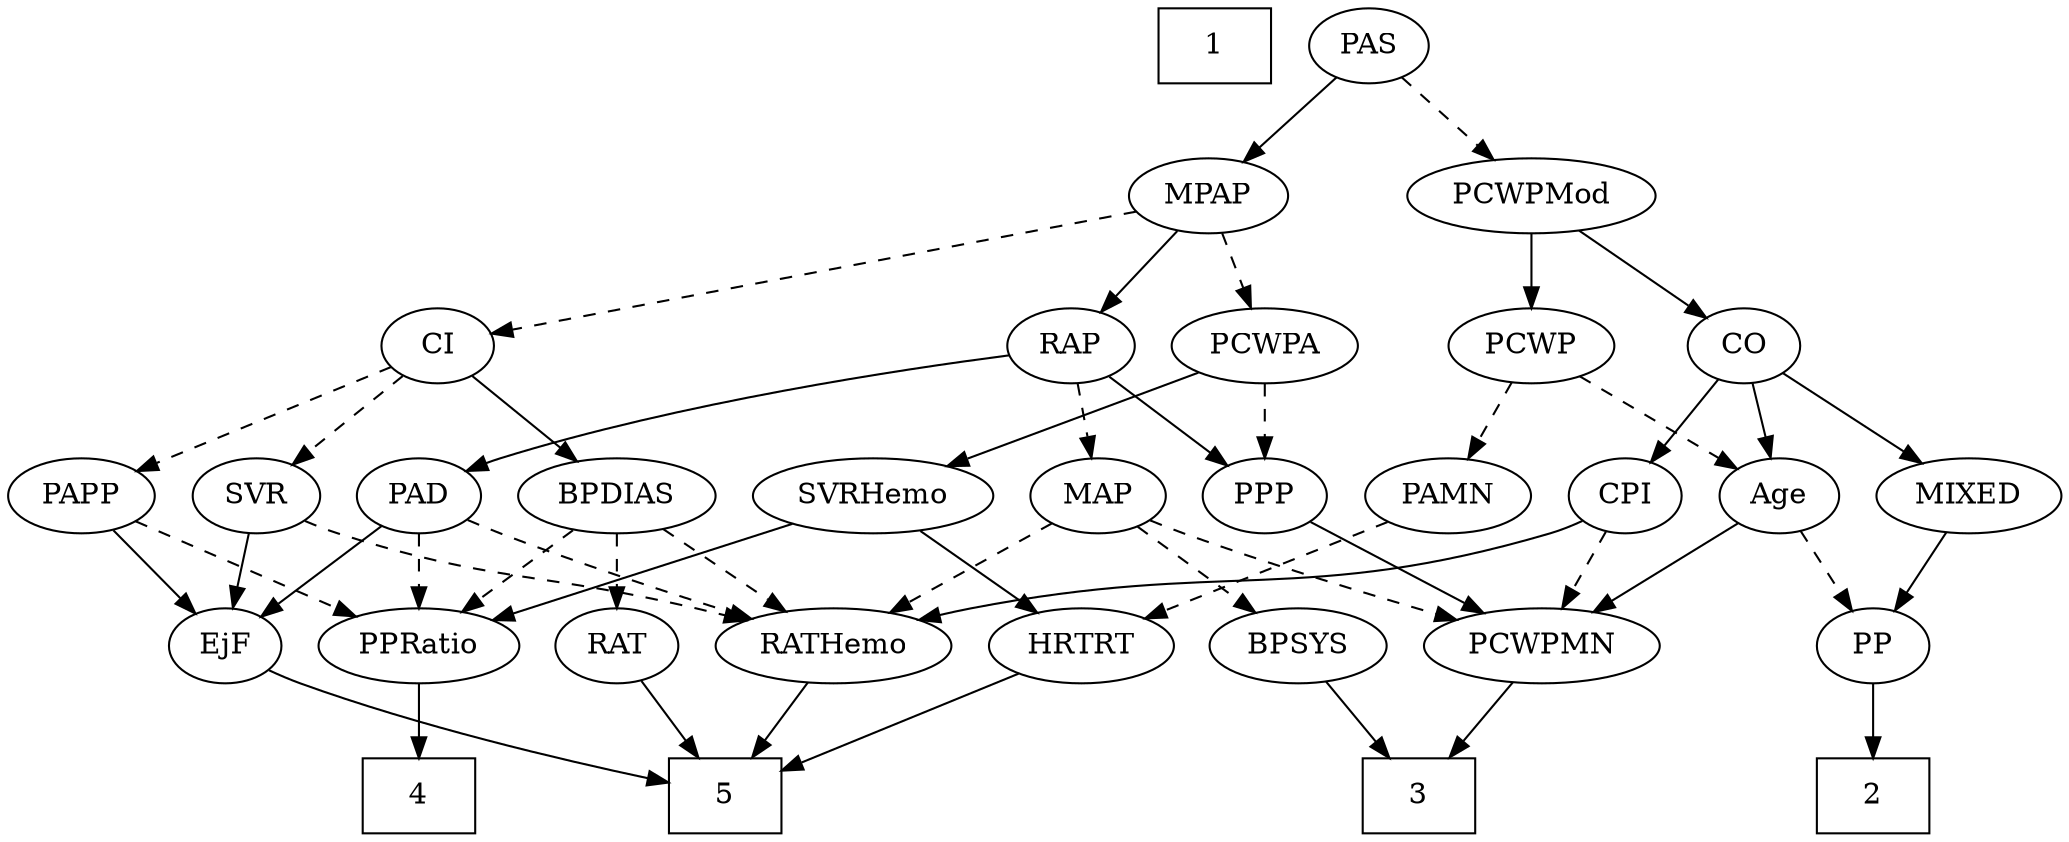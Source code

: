 strict digraph {
	graph [bb="0,0,918.14,396"];
	node [label="\N"];
	1	[height=0.5,
		pos="533.85,378",
		shape=box,
		width=0.75];
	2	[height=0.5,
		pos="834.85,18",
		shape=box,
		width=0.75];
	3	[height=0.5,
		pos="621.85,18",
		shape=box,
		width=0.75];
	4	[height=0.5,
		pos="186.85,18",
		shape=box,
		width=0.75];
	5	[height=0.5,
		pos="318.85,18",
		shape=box,
		width=0.75];
	Age	[height=0.5,
		pos="792.85,162",
		width=0.75];
	PCWPMN	[height=0.5,
		pos="674.85,90",
		width=1.3902];
	Age -> PCWPMN	[pos="e,699.7,105.74 773.36,149.44 755.72,138.98 729.36,123.34 708.34,110.87",
		style=solid];
	PP	[height=0.5,
		pos="834.85,90",
		width=0.75];
	Age -> PP	[pos="e,825.06,107.31 802.38,145.12 807.51,136.56 813.97,125.8 819.77,116.13",
		style=dashed];
	EjF	[height=0.5,
		pos="101.85,90",
		width=0.75];
	EjF -> 5	[pos="e,291.73,25.526 122.93,78.372 127.77,76.121 132.94,73.865 137.85,72 186.67,53.455 244.92,37.444 281.89,28.009",
		style=solid];
	RAP	[height=0.5,
		pos="470.85,234",
		width=0.77632];
	PAD	[height=0.5,
		pos="184.85,162",
		width=0.79437];
	RAP -> PAD	[pos="e,206.64,173.69 443.57,229.09 397.37,222.06 301.11,205.55 222.85,180 220.59,179.26 218.28,178.43 215.97,177.55",
		style=solid];
	MAP	[height=0.5,
		pos="482.85,162",
		width=0.84854];
	RAP -> MAP	[pos="e,479.89,180.28 473.75,216.05 475.07,208.35 476.67,199.03 478.16,190.36",
		style=dashed];
	PPP	[height=0.5,
		pos="558.85,162",
		width=0.75];
	RAP -> PPP	[pos="e,542.23,176.22 487.81,219.5 500.92,209.08 519.26,194.49 534.02,182.75",
		style=solid];
	MIXED	[height=0.5,
		pos="877.85,162",
		width=1.1193];
	MIXED -> PP	[pos="e,844.67,106.99 867.66,144.41 862.39,135.83 855.85,125.19 850,115.67",
		style=solid];
	MPAP	[height=0.5,
		pos="533.85,306",
		width=0.97491];
	MPAP -> RAP	[pos="e,484.36,250.01 519.87,289.46 511.43,280.09 500.54,267.99 491.16,257.57",
		style=solid];
	PCWPA	[height=0.5,
		pos="558.85,234",
		width=1.1555];
	MPAP -> PCWPA	[pos="e,552.68,252.28 539.9,288.05 542.71,280.18 546.13,270.62 549.28,261.79",
		style=dashed];
	CI	[height=0.5,
		pos="191.85,234",
		width=0.75];
	MPAP -> CI	[pos="e,217.51,240.25 501.67,298.41 437.59,285.3 294.44,256 227.56,242.31",
		style=dashed];
	BPSYS	[height=0.5,
		pos="568.85,90",
		width=1.0471];
	BPSYS -> 3	[pos="e,608.88,36.124 581.14,72.765 587.57,64.268 595.59,53.677 602.81,44.146",
		style=solid];
	PAD -> EjF	[pos="e,117.93,104.56 168.45,147.17 156.21,136.85 139.29,122.58 125.58,111.01",
		style=solid];
	RATHemo	[height=0.5,
		pos="366.85,90",
		width=1.3721];
	PAD -> RATHemo	[pos="e,332.26,102.98 207.24,150.68 212.34,148.41 217.76,146.07 222.85,144 255.95,130.52 293.91,116.61 322.55,106.43",
		style=dashed];
	PPRatio	[height=0.5,
		pos="186.85,90",
		width=1.1013];
	PAD -> PPRatio	[pos="e,186.36,108.1 185.34,143.7 185.56,135.98 185.83,126.71 186.07,118.11",
		style=dashed];
	CO	[height=0.5,
		pos="774.85,234",
		width=0.75];
	CO -> Age	[pos="e,788.53,179.79 779.2,216.05 781.24,208.14 783.71,198.54 785.98,189.69",
		style=solid];
	CO -> MIXED	[pos="e,856.75,177.34 793.26,220.49 808.58,210.08 830.66,195.07 848.43,182.99",
		style=solid];
	CPI	[height=0.5,
		pos="720.85,162",
		width=0.75];
	CO -> CPI	[pos="e,732.8,178.49 762.86,217.46 755.87,208.4 746.91,196.79 739.06,186.61",
		style=solid];
	PAS	[height=0.5,
		pos="605.85,378",
		width=0.75];
	PAS -> MPAP	[pos="e,549.65,322.36 591.28,362.83 581.46,353.29 568.3,340.5 557.06,329.57",
		style=solid];
	PCWPMod	[height=0.5,
		pos="677.85,306",
		width=1.4443];
	PAS -> PCWPMod	[pos="e,661.28,323.1 620.42,362.83 630.03,353.49 642.85,341.02 653.94,330.24",
		style=dashed];
	PAMN	[height=0.5,
		pos="639.85,162",
		width=1.011];
	HRTRT	[height=0.5,
		pos="473.85,90",
		width=1.1013];
	PAMN -> HRTRT	[pos="e,501.99,102.87 612.81,149.6 585.28,137.99 542.4,119.91 511.54,106.9",
		style=dashed];
	RATHemo -> 5	[pos="e,330.81,36.447 355.47,72.411 349.84,64.2 342.92,54.099 336.61,44.9",
		style=solid];
	CPI -> RATHemo	[pos="e,402.84,102.44 700.33,150 695.37,147.72 690.01,145.54 684.85,144 573.04,110.71 538.91,132.47 424.85,108 420.92,107.16 416.87,106.19 \
412.82,105.14",
		style=solid];
	CPI -> PCWPMN	[pos="e,685.89,107.8 710.41,145.12 704.81,136.59 697.77,125.89 691.44,116.25",
		style=dashed];
	RAT	[height=0.5,
		pos="271.85,90",
		width=0.75827];
	RAT -> 5	[pos="e,307.24,36.292 282.51,73.116 288.15,64.716 295.22,54.196 301.61,44.671",
		style=solid];
	SVR	[height=0.5,
		pos="109.85,162",
		width=0.77632];
	SVR -> EjF	[pos="e,103.8,108.1 107.87,143.7 106.99,135.98 105.93,126.71 104.95,118.11",
		style=solid];
	SVR -> RATHemo	[pos="e,329.8,102.04 131.45,150.15 136.43,147.91 141.76,145.72 146.85,144 216.32,120.56 236.81,126.16 307.85,108 311.86,106.98 316,105.87 \
320.16,104.73",
		style=dashed];
	PCWPMod -> CO	[pos="e,757.27,247.69 699.37,289.46 714.07,278.86 733.6,264.76 749.12,253.57",
		style=solid];
	PCWP	[height=0.5,
		pos="677.85,234",
		width=0.97491];
	PCWPMod -> PCWP	[pos="e,677.85,252.1 677.85,287.7 677.85,279.98 677.85,270.71 677.85,262.11",
		style=solid];
	SVRHemo	[height=0.5,
		pos="383.85,162",
		width=1.3902];
	PCWPA -> SVRHemo	[pos="e,416.06,175.88 529.16,221.13 500.7,209.74 457.48,192.45 425.57,179.69",
		style=solid];
	PCWPA -> PPP	[pos="e,558.85,180.1 558.85,215.7 558.85,207.98 558.85,198.71 558.85,190.11",
		style=dashed];
	PCWPMN -> 3	[pos="e,635.06,36.447 662.29,72.411 656.01,64.115 648.26,53.891 641.24,44.615",
		style=solid];
	SVRHemo -> PPRatio	[pos="e,217.22,101.79 349.53,148.81 315.37,136.67 262.97,118.05 226.92,105.24",
		style=solid];
	SVRHemo -> HRTRT	[pos="e,454.55,106.01 403.82,145.46 416.34,135.72 432.66,123.04 446.39,112.36",
		style=solid];
	BPDIAS	[height=0.5,
		pos="273.85,162",
		width=1.1735];
	BPDIAS -> RATHemo	[pos="e,346.39,106.4 294.03,145.81 306.98,136.06 323.99,123.26 338.31,112.48",
		style=dashed];
	BPDIAS -> RAT	[pos="e,272.34,108.1 273.35,143.7 273.13,135.98 272.87,126.71 272.62,118.11",
		style=dashed];
	BPDIAS -> PPRatio	[pos="e,205.39,105.92 254.97,145.81 242.8,136.02 226.8,123.15 213.37,112.34",
		style=dashed];
	MAP -> BPSYS	[pos="e,550.58,105.87 500.25,146.83 512.36,136.98 528.74,123.65 542.45,112.49",
		style=dashed];
	MAP -> RATHemo	[pos="e,391.43,105.83 462.11,148.49 444.93,138.12 420.19,123.19 400.22,111.14",
		style=dashed];
	MAP -> PCWPMN	[pos="e,638.98,102.76 506.85,150.49 512.1,148.28 517.64,146.01 522.85,144 558.21,130.34 598.78,116.27 629.11,106.07",
		style=dashed];
	PP -> 2	[pos="e,834.85,36.104 834.85,71.697 834.85,63.983 834.85,54.712 834.85,46.112",
		style=solid];
	PPP -> PCWPMN	[pos="e,650.11,105.93 578.26,149.28 595.45,138.91 620.92,123.54 641.39,111.19",
		style=solid];
	PPRatio -> 4	[pos="e,186.85,36.104 186.85,71.697 186.85,63.983 186.85,54.712 186.85,46.112",
		style=solid];
	PCWP -> Age	[pos="e,773.33,174.88 699.75,219.67 718.17,208.45 744.63,192.35 764.64,180.17",
		style=dashed];
	PCWP -> PAMN	[pos="e,648.79,179.47 668.84,216.41 664.3,208.04 658.69,197.71 653.62,188.37",
		style=dashed];
	CI -> SVR	[pos="e,126.01,176.8 175.65,219.17 163.74,209.01 147.37,195.03 133.93,183.56",
		style=dashed];
	CI -> BPDIAS	[pos="e,255.68,178.51 208.05,219.17 219.41,209.47 234.85,196.29 247.91,185.14",
		style=solid];
	PAPP	[height=0.5,
		pos="31.847,162",
		width=0.88464];
	CI -> PAPP	[pos="e,56.374,173.73 169.94,223.41 143.02,211.64 97.076,191.54 65.631,177.78",
		style=dashed];
	PAPP -> EjF	[pos="e,87.168,105.68 47.036,145.81 56.614,136.23 69.142,123.7 79.803,113.04",
		style=solid];
	PAPP -> PPRatio	[pos="e,159.67,103.27 56.066,150.06 81.31,138.66 121.17,120.66 150.26,107.52",
		style=dashed];
	HRTRT -> 5	[pos="e,346.06,31.288 446.85,76.807 421.55,65.384 383.55,48.221 355.52,35.561",
		style=solid];
}
